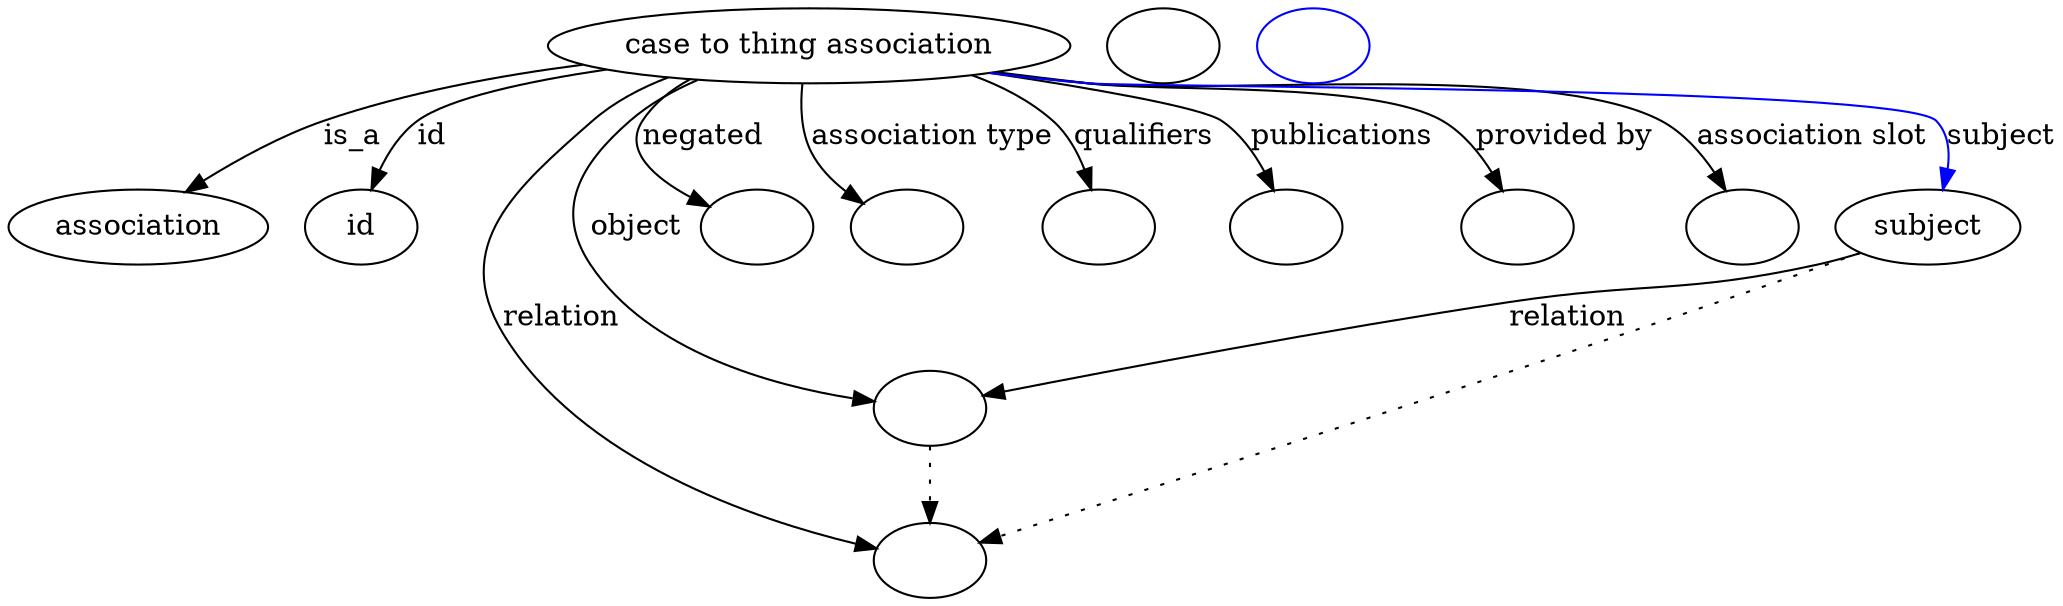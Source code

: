 digraph {
	graph [bb="0,0,836.56,281"];
	node [label="\N"];
	"case to thing association"	 [height=0.5,
		label="case to thing association",
		pos="352.4,263",
		width=2.6753];
	association	 [height=0.5,
		pos="49.402,177",
		width=1.3723];
	"case to thing association" -> association	 [label=is_a,
		lp="145.68,220",
		pos="e,71.548,193.23 263.56,255.93 223.1,250.8 175.14,242.02 133.85,227 114.98,220.13 95.582,208.99 80.145,198.97"];
	id	 [height=0.5,
		pos="143.4,177",
		width=0.75];
	"case to thing association" -> id	 [color=black,
		label=id,
		lp="179.85,220",
		pos="e,149.84,194.92 271.57,253.18 232.04,247.11 189.57,238.31 173.51,227 165.36,221.26 159.03,212.54 154.32,203.99",
		style=solid];
	relation	 [color=black,
		height=0.5,
		label="",
		pos="385.4,18",
		width=0.75];
	"case to thing association" -> relation	 [color=black,
		label=relation,
		lp="243.78,134",
		pos="e,360.87,25.871 298.25,247.96 285.57,242.72 272.76,235.86 262.4,227 225.93,195.8 198.98,169.31 221.64,127 249,75.934 312,44.685 \
351.4,29.412",
		style=solid];
	object	 [color=black,
		height=0.5,
		label="",
		pos="385.4,91",
		width=0.75];
	"case to thing association" -> object	 [color=black,
		label=object,
		lp="270.51,177",
		pos="e,359.23,95.985 313.23,246.46 302.41,241.03 291.02,234.45 281.4,227 255.53,206.97 236.15,186.93 253.19,159 274,124.9 317.96,107.18 \
349.48,98.496",
		style=solid];
	negated	 [color=black,
		height=0.5,
		label="",
		pos="323.4,177",
		width=0.75];
	"case to thing association" -> negated	 [color=black,
		label=negated,
		lp="309.17,220",
		pos="e,304.02,189.69 307.88,247.03 299.5,241.94 291.83,235.38 286.87,227 280.65,216.49 287.15,205.46 296.3,196.44",
		style=solid];
	"association type"	 [color=black,
		height=0.5,
		label="",
		pos="395.4,177",
		width=0.75];
	"case to thing association" -> "association type"	 [color=black,
		label="association type",
		lp="399.31,220",
		pos="e,374.95,189.15 349.35,244.59 348.56,234.77 348.99,222.73 353.59,213 356.67,206.48 361.56,200.69 366.91,195.75",
		style=solid];
	qualifiers	 [color=black,
		height=0.5,
		label="",
		pos="467.4,177",
		width=0.75];
	"case to thing association" -> qualifiers	 [color=black,
		label=qualifiers,
		lp="480.45,220",
		pos="e,462.51,194.73 408.67,248.29 421.16,243.08 433.58,236.15 443.4,227 450.09,220.77 455.11,212.29 458.79,204.09",
		style=solid];
	publications	 [color=black,
		height=0.5,
		label="",
		pos="540.4,177",
		width=0.75];
	"case to thing association" -> publications	 [color=black,
		label=publications,
		lp="558.62,220",
		pos="e,533.94,194.82 420.21,250.12 459.52,242.21 502.74,232.55 510.4,227 518.47,221.15 524.77,212.41 529.46,203.87",
		style=solid];
	"provided by"	 [color=black,
		height=0.5,
		label="",
		pos="631.4,177",
		width=0.75];
	"case to thing association" -> "provided by"	 [color=black,
		label="provided by",
		lp="645.03,220",
		pos="e,623.67,194.74 422.37,250.59 434.06,248.64 446.06,246.71 457.4,245 519,235.74 543.11,259.26 596.4,227 605.65,221.4 613.08,212.33 \
618.68,203.44",
		style=solid];
	"association slot"	 [color=black,
		height=0.5,
		label="",
		pos="721.4,177",
		width=0.75];
	"case to thing association" -> "association slot"	 [color=black,
		label="association slot",
		lp="740.37,220",
		pos="e,712.71,194.48 420.89,250.35 433.03,248.36 445.56,246.48 457.4,245 507.17,238.76 638.24,250.79 682.4,227 692.54,221.54 700.9,212.2 \
707.25,203.05",
		style=solid];
	subject	 [height=0.5,
		pos="801.4,177",
		width=0.97656];
	"case to thing association" -> subject	 [color=blue,
		label=subject,
		lp="816.23,220",
		pos="e,801.31,195.09 420.3,250.18 432.61,248.2 445.36,246.36 457.4,245 493.89,240.89 758.76,249.98 787.4,227 794.1,221.63 797.75,213.33 \
799.7,205.03",
		style=solid];
	association_id	 [color=black,
		height=0.5,
		label="",
		pos="493.4,263",
		width=0.75];
	object -> relation	 [pos="e,385.4,36.09 385.4,72.955 385.4,64.883 385.4,55.176 385.4,46.182",
		style=dotted];
	subject -> relation	 [pos="e,409.42,26.857 773.98,165.66 768.5,163.42 762.78,161.12 757.4,159 633.27,110.1 484.67,54.715 419.2,30.475",
		style=dotted];
	subject -> object	 [label=relation,
		lp="651.78,134",
		pos="e,410.97,96.779 774.78,164.88 769.13,162.65 763.14,160.55 757.4,159 702.05,144.03 686.15,150.75 629.64,141 554.94,128.1 468.13,109.45 \
420.75,98.953"];
	"case to thing association subject"	 [color=blue,
		height=0.5,
		label="",
		pos="565.4,263",
		width=0.75];
}
